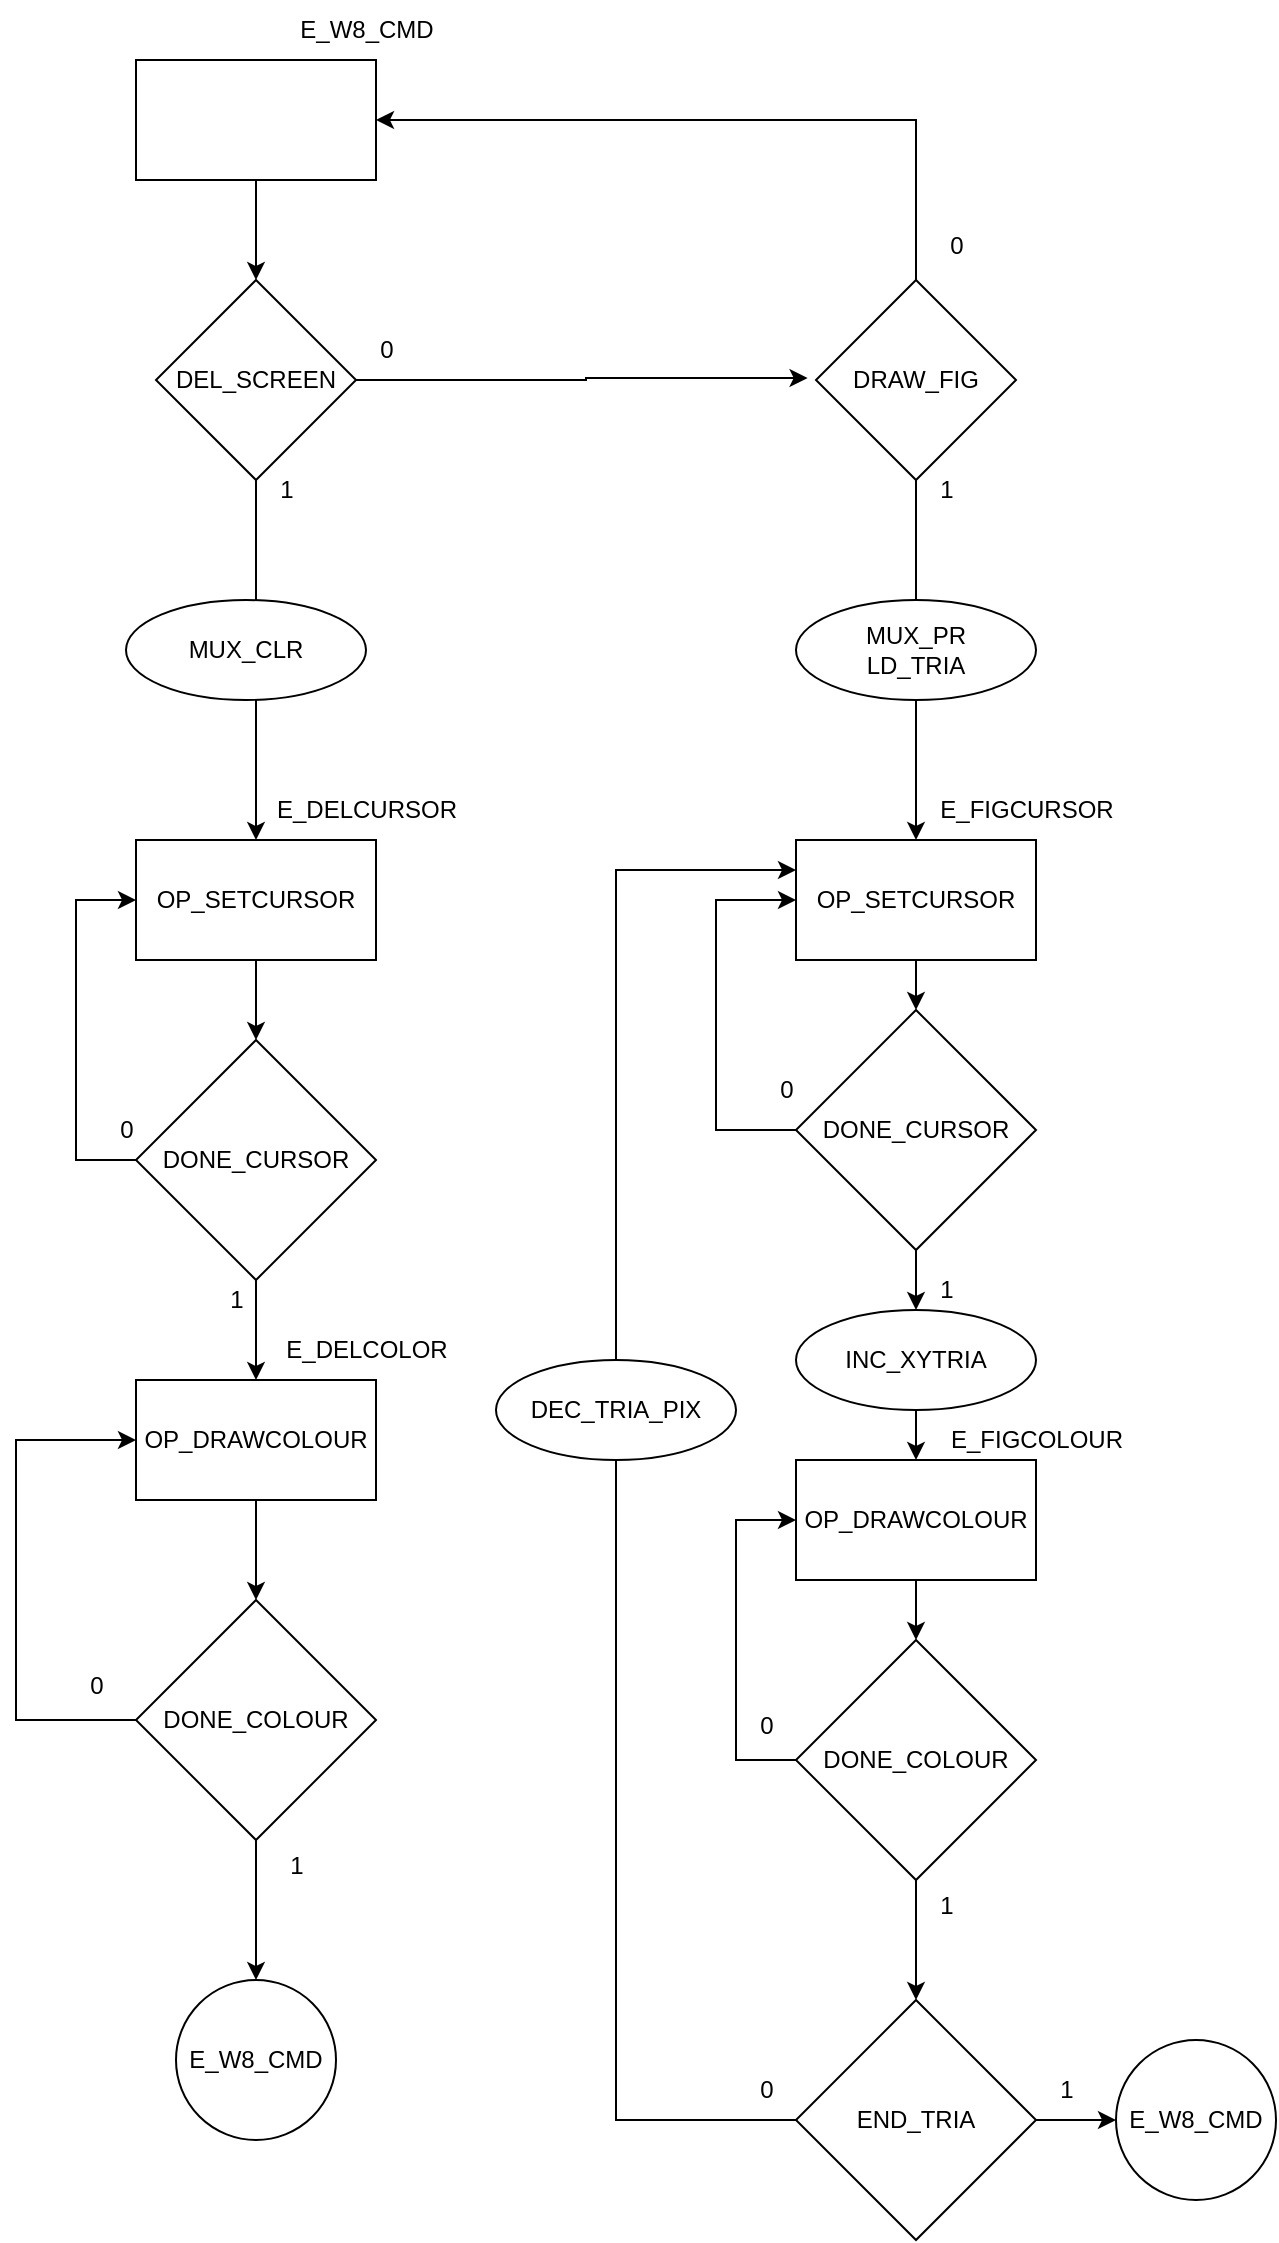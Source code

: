 <mxfile version="22.1.21" type="device">
  <diagram name="Página-1" id="Y6L9n2RA8vwU2MMcEcZ-">
    <mxGraphModel dx="1434" dy="844" grid="1" gridSize="10" guides="1" tooltips="1" connect="1" arrows="1" fold="1" page="1" pageScale="1" pageWidth="827" pageHeight="1169" math="0" shadow="0">
      <root>
        <mxCell id="0" />
        <mxCell id="1" parent="0" />
        <mxCell id="p3acEHzhMLvB9pCIP0ga-4" style="edgeStyle=orthogonalEdgeStyle;rounded=0;orthogonalLoop=1;jettySize=auto;html=1;entryX=0.5;entryY=0;entryDx=0;entryDy=0;" parent="1" source="p3acEHzhMLvB9pCIP0ga-1" target="p3acEHzhMLvB9pCIP0ga-3" edge="1">
          <mxGeometry relative="1" as="geometry" />
        </mxCell>
        <mxCell id="p3acEHzhMLvB9pCIP0ga-1" value="" style="rounded=0;whiteSpace=wrap;html=1;" parent="1" vertex="1">
          <mxGeometry x="140" y="110" width="120" height="60" as="geometry" />
        </mxCell>
        <mxCell id="p3acEHzhMLvB9pCIP0ga-2" value="E_W8_CMD" style="text;html=1;align=center;verticalAlign=middle;resizable=0;points=[];autosize=1;strokeColor=none;fillColor=none;" parent="1" vertex="1">
          <mxGeometry x="210" y="80" width="90" height="30" as="geometry" />
        </mxCell>
        <mxCell id="p3acEHzhMLvB9pCIP0ga-29" style="edgeStyle=orthogonalEdgeStyle;rounded=0;orthogonalLoop=1;jettySize=auto;html=1;" parent="1" source="p3acEHzhMLvB9pCIP0ga-3" target="p3acEHzhMLvB9pCIP0ga-8" edge="1">
          <mxGeometry relative="1" as="geometry" />
        </mxCell>
        <mxCell id="p3acEHzhMLvB9pCIP0ga-3" value="DEL_SCREEN" style="rhombus;whiteSpace=wrap;html=1;" parent="1" vertex="1">
          <mxGeometry x="150" y="220" width="100" height="100" as="geometry" />
        </mxCell>
        <mxCell id="p3acEHzhMLvB9pCIP0ga-6" style="edgeStyle=orthogonalEdgeStyle;rounded=0;orthogonalLoop=1;jettySize=auto;html=1;entryX=1;entryY=0.5;entryDx=0;entryDy=0;" parent="1" source="p3acEHzhMLvB9pCIP0ga-5" target="p3acEHzhMLvB9pCIP0ga-1" edge="1">
          <mxGeometry relative="1" as="geometry">
            <Array as="points">
              <mxPoint x="530" y="140" />
            </Array>
          </mxGeometry>
        </mxCell>
        <mxCell id="p3acEHzhMLvB9pCIP0ga-34" style="edgeStyle=orthogonalEdgeStyle;rounded=0;orthogonalLoop=1;jettySize=auto;html=1;" parent="1" source="p3acEHzhMLvB9pCIP0ga-5" target="p3acEHzhMLvB9pCIP0ga-32" edge="1">
          <mxGeometry relative="1" as="geometry" />
        </mxCell>
        <mxCell id="p3acEHzhMLvB9pCIP0ga-5" value="DRAW_FIG" style="rhombus;whiteSpace=wrap;html=1;" parent="1" vertex="1">
          <mxGeometry x="480" y="220" width="100" height="100" as="geometry" />
        </mxCell>
        <mxCell id="p3acEHzhMLvB9pCIP0ga-7" style="edgeStyle=orthogonalEdgeStyle;rounded=0;orthogonalLoop=1;jettySize=auto;html=1;entryX=-0.042;entryY=0.49;entryDx=0;entryDy=0;entryPerimeter=0;" parent="1" source="p3acEHzhMLvB9pCIP0ga-3" target="p3acEHzhMLvB9pCIP0ga-5" edge="1">
          <mxGeometry relative="1" as="geometry" />
        </mxCell>
        <mxCell id="p3acEHzhMLvB9pCIP0ga-15" style="edgeStyle=orthogonalEdgeStyle;rounded=0;orthogonalLoop=1;jettySize=auto;html=1;entryX=0.5;entryY=0;entryDx=0;entryDy=0;" parent="1" source="p3acEHzhMLvB9pCIP0ga-8" target="p3acEHzhMLvB9pCIP0ga-13" edge="1">
          <mxGeometry relative="1" as="geometry" />
        </mxCell>
        <mxCell id="p3acEHzhMLvB9pCIP0ga-8" value="OP_SETCURSOR" style="rounded=0;whiteSpace=wrap;html=1;" parent="1" vertex="1">
          <mxGeometry x="140" y="500" width="120" height="60" as="geometry" />
        </mxCell>
        <mxCell id="p3acEHzhMLvB9pCIP0ga-9" value="E_DELCURSOR" style="text;html=1;align=center;verticalAlign=middle;resizable=0;points=[];autosize=1;strokeColor=none;fillColor=none;" parent="1" vertex="1">
          <mxGeometry x="200" y="470" width="110" height="30" as="geometry" />
        </mxCell>
        <mxCell id="p3acEHzhMLvB9pCIP0ga-22" style="edgeStyle=orthogonalEdgeStyle;rounded=0;orthogonalLoop=1;jettySize=auto;html=1;entryX=0.5;entryY=0;entryDx=0;entryDy=0;" parent="1" source="p3acEHzhMLvB9pCIP0ga-10" target="p3acEHzhMLvB9pCIP0ga-21" edge="1">
          <mxGeometry relative="1" as="geometry" />
        </mxCell>
        <mxCell id="p3acEHzhMLvB9pCIP0ga-10" value="OP_DRAWCOLOUR" style="rounded=0;whiteSpace=wrap;html=1;" parent="1" vertex="1">
          <mxGeometry x="140" y="770" width="120" height="60" as="geometry" />
        </mxCell>
        <mxCell id="p3acEHzhMLvB9pCIP0ga-11" value="E_DELCOLOR" style="text;html=1;align=center;verticalAlign=middle;resizable=0;points=[];autosize=1;strokeColor=none;fillColor=none;" parent="1" vertex="1">
          <mxGeometry x="205" y="740" width="100" height="30" as="geometry" />
        </mxCell>
        <mxCell id="p3acEHzhMLvB9pCIP0ga-16" style="edgeStyle=orthogonalEdgeStyle;rounded=0;orthogonalLoop=1;jettySize=auto;html=1;entryX=0;entryY=0.5;entryDx=0;entryDy=0;" parent="1" source="p3acEHzhMLvB9pCIP0ga-13" target="p3acEHzhMLvB9pCIP0ga-8" edge="1">
          <mxGeometry relative="1" as="geometry">
            <Array as="points">
              <mxPoint x="110" y="660" />
              <mxPoint x="110" y="530" />
            </Array>
          </mxGeometry>
        </mxCell>
        <mxCell id="p3acEHzhMLvB9pCIP0ga-19" style="edgeStyle=orthogonalEdgeStyle;rounded=0;orthogonalLoop=1;jettySize=auto;html=1;" parent="1" source="p3acEHzhMLvB9pCIP0ga-13" target="p3acEHzhMLvB9pCIP0ga-10" edge="1">
          <mxGeometry relative="1" as="geometry" />
        </mxCell>
        <mxCell id="p3acEHzhMLvB9pCIP0ga-13" value="DONE_CURSOR" style="rhombus;whiteSpace=wrap;html=1;" parent="1" vertex="1">
          <mxGeometry x="140" y="600" width="120" height="120" as="geometry" />
        </mxCell>
        <mxCell id="p3acEHzhMLvB9pCIP0ga-18" value="0" style="text;html=1;align=center;verticalAlign=middle;resizable=0;points=[];autosize=1;strokeColor=none;fillColor=none;" parent="1" vertex="1">
          <mxGeometry x="120" y="630" width="30" height="30" as="geometry" />
        </mxCell>
        <mxCell id="p3acEHzhMLvB9pCIP0ga-20" value="1" style="text;html=1;align=center;verticalAlign=middle;resizable=0;points=[];autosize=1;strokeColor=none;fillColor=none;" parent="1" vertex="1">
          <mxGeometry x="175" y="715" width="30" height="30" as="geometry" />
        </mxCell>
        <mxCell id="p3acEHzhMLvB9pCIP0ga-23" style="edgeStyle=orthogonalEdgeStyle;rounded=0;orthogonalLoop=1;jettySize=auto;html=1;entryX=0;entryY=0.5;entryDx=0;entryDy=0;" parent="1" source="p3acEHzhMLvB9pCIP0ga-21" target="p3acEHzhMLvB9pCIP0ga-10" edge="1">
          <mxGeometry relative="1" as="geometry">
            <Array as="points">
              <mxPoint x="80" y="940" />
              <mxPoint x="80" y="800" />
            </Array>
          </mxGeometry>
        </mxCell>
        <mxCell id="p3acEHzhMLvB9pCIP0ga-25" style="edgeStyle=orthogonalEdgeStyle;rounded=0;orthogonalLoop=1;jettySize=auto;html=1;" parent="1" source="p3acEHzhMLvB9pCIP0ga-21" edge="1">
          <mxGeometry relative="1" as="geometry">
            <mxPoint x="200" y="1070" as="targetPoint" />
          </mxGeometry>
        </mxCell>
        <mxCell id="p3acEHzhMLvB9pCIP0ga-21" value="DONE_COLOUR" style="rhombus;whiteSpace=wrap;html=1;" parent="1" vertex="1">
          <mxGeometry x="140" y="880" width="120" height="120" as="geometry" />
        </mxCell>
        <mxCell id="p3acEHzhMLvB9pCIP0ga-24" value="0" style="text;html=1;align=center;verticalAlign=middle;resizable=0;points=[];autosize=1;strokeColor=none;fillColor=none;" parent="1" vertex="1">
          <mxGeometry x="105" y="908" width="30" height="30" as="geometry" />
        </mxCell>
        <mxCell id="p3acEHzhMLvB9pCIP0ga-26" value="E_W8_CMD" style="ellipse;whiteSpace=wrap;html=1;aspect=fixed;" parent="1" vertex="1">
          <mxGeometry x="160" y="1070" width="80" height="80" as="geometry" />
        </mxCell>
        <mxCell id="p3acEHzhMLvB9pCIP0ga-27" value="MUX_CLR" style="ellipse;whiteSpace=wrap;html=1;" parent="1" vertex="1">
          <mxGeometry x="135" y="380" width="120" height="50" as="geometry" />
        </mxCell>
        <mxCell id="p3acEHzhMLvB9pCIP0ga-31" value="MUX_PR&lt;br&gt;LD_TRIA" style="ellipse;whiteSpace=wrap;html=1;" parent="1" vertex="1">
          <mxGeometry x="470" y="380" width="120" height="50" as="geometry" />
        </mxCell>
        <mxCell id="p3acEHzhMLvB9pCIP0ga-38" style="edgeStyle=orthogonalEdgeStyle;rounded=0;orthogonalLoop=1;jettySize=auto;html=1;" parent="1" source="p3acEHzhMLvB9pCIP0ga-32" target="p3acEHzhMLvB9pCIP0ga-35" edge="1">
          <mxGeometry relative="1" as="geometry" />
        </mxCell>
        <mxCell id="p3acEHzhMLvB9pCIP0ga-32" value="OP_SETCURSOR" style="rounded=0;whiteSpace=wrap;html=1;" parent="1" vertex="1">
          <mxGeometry x="470" y="500" width="120" height="60" as="geometry" />
        </mxCell>
        <mxCell id="p3acEHzhMLvB9pCIP0ga-33" value="E_FIGCURSOR" style="text;html=1;align=center;verticalAlign=middle;resizable=0;points=[];autosize=1;strokeColor=none;fillColor=none;" parent="1" vertex="1">
          <mxGeometry x="530" y="470" width="110" height="30" as="geometry" />
        </mxCell>
        <mxCell id="p3acEHzhMLvB9pCIP0ga-36" style="edgeStyle=orthogonalEdgeStyle;rounded=0;orthogonalLoop=1;jettySize=auto;html=1;entryX=0;entryY=0.5;entryDx=0;entryDy=0;" parent="1" source="p3acEHzhMLvB9pCIP0ga-35" target="p3acEHzhMLvB9pCIP0ga-32" edge="1">
          <mxGeometry relative="1" as="geometry">
            <Array as="points">
              <mxPoint x="430" y="645" />
              <mxPoint x="430" y="530" />
            </Array>
          </mxGeometry>
        </mxCell>
        <mxCell id="p3acEHzhMLvB9pCIP0ga-41" style="edgeStyle=orthogonalEdgeStyle;rounded=0;orthogonalLoop=1;jettySize=auto;html=1;" parent="1" source="p3acEHzhMLvB9pCIP0ga-62" target="p3acEHzhMLvB9pCIP0ga-39" edge="1">
          <mxGeometry relative="1" as="geometry" />
        </mxCell>
        <mxCell id="p3acEHzhMLvB9pCIP0ga-35" value="DONE_CURSOR" style="rhombus;whiteSpace=wrap;html=1;" parent="1" vertex="1">
          <mxGeometry x="470" y="585" width="120" height="120" as="geometry" />
        </mxCell>
        <mxCell id="p3acEHzhMLvB9pCIP0ga-37" value="0" style="text;html=1;align=center;verticalAlign=middle;resizable=0;points=[];autosize=1;strokeColor=none;fillColor=none;" parent="1" vertex="1">
          <mxGeometry x="450" y="610" width="30" height="30" as="geometry" />
        </mxCell>
        <mxCell id="p3acEHzhMLvB9pCIP0ga-44" style="edgeStyle=orthogonalEdgeStyle;rounded=0;orthogonalLoop=1;jettySize=auto;html=1;entryX=0.5;entryY=0;entryDx=0;entryDy=0;" parent="1" source="p3acEHzhMLvB9pCIP0ga-39" target="p3acEHzhMLvB9pCIP0ga-43" edge="1">
          <mxGeometry relative="1" as="geometry" />
        </mxCell>
        <mxCell id="p3acEHzhMLvB9pCIP0ga-39" value="OP_DRAWCOLOUR" style="rounded=0;whiteSpace=wrap;html=1;" parent="1" vertex="1">
          <mxGeometry x="470" y="810" width="120" height="60" as="geometry" />
        </mxCell>
        <mxCell id="p3acEHzhMLvB9pCIP0ga-40" value="E_FIGCOLOUR" style="text;html=1;align=center;verticalAlign=middle;resizable=0;points=[];autosize=1;strokeColor=none;fillColor=none;" parent="1" vertex="1">
          <mxGeometry x="535" y="785" width="110" height="30" as="geometry" />
        </mxCell>
        <mxCell id="p3acEHzhMLvB9pCIP0ga-42" value="1" style="text;html=1;align=center;verticalAlign=middle;resizable=0;points=[];autosize=1;strokeColor=none;fillColor=none;" parent="1" vertex="1">
          <mxGeometry x="530" y="710" width="30" height="30" as="geometry" />
        </mxCell>
        <mxCell id="p3acEHzhMLvB9pCIP0ga-45" style="edgeStyle=orthogonalEdgeStyle;rounded=0;orthogonalLoop=1;jettySize=auto;html=1;entryX=0;entryY=0.5;entryDx=0;entryDy=0;" parent="1" source="p3acEHzhMLvB9pCIP0ga-43" target="p3acEHzhMLvB9pCIP0ga-39" edge="1">
          <mxGeometry relative="1" as="geometry">
            <Array as="points">
              <mxPoint x="440" y="960" />
              <mxPoint x="440" y="840" />
            </Array>
          </mxGeometry>
        </mxCell>
        <mxCell id="p3acEHzhMLvB9pCIP0ga-47" style="edgeStyle=orthogonalEdgeStyle;rounded=0;orthogonalLoop=1;jettySize=auto;html=1;" parent="1" source="p3acEHzhMLvB9pCIP0ga-43" edge="1">
          <mxGeometry relative="1" as="geometry">
            <mxPoint x="530" y="1080" as="targetPoint" />
          </mxGeometry>
        </mxCell>
        <mxCell id="p3acEHzhMLvB9pCIP0ga-43" value="DONE_COLOUR" style="rhombus;whiteSpace=wrap;html=1;" parent="1" vertex="1">
          <mxGeometry x="470" y="900" width="120" height="120" as="geometry" />
        </mxCell>
        <mxCell id="p3acEHzhMLvB9pCIP0ga-46" value="0" style="text;html=1;align=center;verticalAlign=middle;resizable=0;points=[];autosize=1;strokeColor=none;fillColor=none;" parent="1" vertex="1">
          <mxGeometry x="440" y="928" width="30" height="30" as="geometry" />
        </mxCell>
        <mxCell id="p3acEHzhMLvB9pCIP0ga-49" style="edgeStyle=orthogonalEdgeStyle;rounded=0;orthogonalLoop=1;jettySize=auto;html=1;entryX=0;entryY=0.25;entryDx=0;entryDy=0;" parent="1" source="p3acEHzhMLvB9pCIP0ga-48" target="p3acEHzhMLvB9pCIP0ga-32" edge="1">
          <mxGeometry relative="1" as="geometry">
            <Array as="points">
              <mxPoint x="380" y="1140" />
              <mxPoint x="380" y="515" />
            </Array>
          </mxGeometry>
        </mxCell>
        <mxCell id="p3acEHzhMLvB9pCIP0ga-52" style="edgeStyle=orthogonalEdgeStyle;rounded=0;orthogonalLoop=1;jettySize=auto;html=1;entryX=0;entryY=0.5;entryDx=0;entryDy=0;" parent="1" source="p3acEHzhMLvB9pCIP0ga-48" target="p3acEHzhMLvB9pCIP0ga-51" edge="1">
          <mxGeometry relative="1" as="geometry" />
        </mxCell>
        <mxCell id="p3acEHzhMLvB9pCIP0ga-48" value="END_TRIA" style="rhombus;whiteSpace=wrap;html=1;" parent="1" vertex="1">
          <mxGeometry x="470" y="1080" width="120" height="120" as="geometry" />
        </mxCell>
        <mxCell id="p3acEHzhMLvB9pCIP0ga-50" value="0" style="text;html=1;align=center;verticalAlign=middle;resizable=0;points=[];autosize=1;strokeColor=none;fillColor=none;" parent="1" vertex="1">
          <mxGeometry x="440" y="1110" width="30" height="30" as="geometry" />
        </mxCell>
        <mxCell id="p3acEHzhMLvB9pCIP0ga-51" value="E_W8_CMD" style="ellipse;whiteSpace=wrap;html=1;aspect=fixed;" parent="1" vertex="1">
          <mxGeometry x="630" y="1100" width="80" height="80" as="geometry" />
        </mxCell>
        <mxCell id="p3acEHzhMLvB9pCIP0ga-53" value="1" style="text;html=1;align=center;verticalAlign=middle;resizable=0;points=[];autosize=1;strokeColor=none;fillColor=none;" parent="1" vertex="1">
          <mxGeometry x="590" y="1110" width="30" height="30" as="geometry" />
        </mxCell>
        <mxCell id="p3acEHzhMLvB9pCIP0ga-54" value="1" style="text;html=1;align=center;verticalAlign=middle;resizable=0;points=[];autosize=1;strokeColor=none;fillColor=none;" parent="1" vertex="1">
          <mxGeometry x="530" y="1018" width="30" height="30" as="geometry" />
        </mxCell>
        <mxCell id="p3acEHzhMLvB9pCIP0ga-55" value="0" style="text;html=1;align=center;verticalAlign=middle;resizable=0;points=[];autosize=1;strokeColor=none;fillColor=none;" parent="1" vertex="1">
          <mxGeometry x="250" y="240" width="30" height="30" as="geometry" />
        </mxCell>
        <mxCell id="p3acEHzhMLvB9pCIP0ga-56" value="0" style="text;html=1;align=center;verticalAlign=middle;resizable=0;points=[];autosize=1;strokeColor=none;fillColor=none;" parent="1" vertex="1">
          <mxGeometry x="535" y="188" width="30" height="30" as="geometry" />
        </mxCell>
        <mxCell id="p3acEHzhMLvB9pCIP0ga-57" value="1" style="text;html=1;align=center;verticalAlign=middle;resizable=0;points=[];autosize=1;strokeColor=none;fillColor=none;" parent="1" vertex="1">
          <mxGeometry x="530" y="310" width="30" height="30" as="geometry" />
        </mxCell>
        <mxCell id="p3acEHzhMLvB9pCIP0ga-58" value="1" style="text;html=1;align=center;verticalAlign=middle;resizable=0;points=[];autosize=1;strokeColor=none;fillColor=none;" parent="1" vertex="1">
          <mxGeometry x="200" y="310" width="30" height="30" as="geometry" />
        </mxCell>
        <mxCell id="p3acEHzhMLvB9pCIP0ga-59" value="DEC_TRIA_PIX" style="ellipse;whiteSpace=wrap;html=1;" parent="1" vertex="1">
          <mxGeometry x="320" y="760" width="120" height="50" as="geometry" />
        </mxCell>
        <mxCell id="p3acEHzhMLvB9pCIP0ga-63" value="" style="edgeStyle=orthogonalEdgeStyle;rounded=0;orthogonalLoop=1;jettySize=auto;html=1;" parent="1" source="p3acEHzhMLvB9pCIP0ga-35" target="p3acEHzhMLvB9pCIP0ga-62" edge="1">
          <mxGeometry relative="1" as="geometry">
            <mxPoint x="530" y="705" as="sourcePoint" />
            <mxPoint x="530" y="810" as="targetPoint" />
          </mxGeometry>
        </mxCell>
        <mxCell id="p3acEHzhMLvB9pCIP0ga-62" value="INC_XYTRIA" style="ellipse;whiteSpace=wrap;html=1;" parent="1" vertex="1">
          <mxGeometry x="470" y="735" width="120" height="50" as="geometry" />
        </mxCell>
        <mxCell id="W1QrKqHfw874j2ITa_pN-1" value="1" style="text;html=1;align=center;verticalAlign=middle;resizable=0;points=[];autosize=1;strokeColor=none;fillColor=none;" vertex="1" parent="1">
          <mxGeometry x="205" y="998" width="30" height="30" as="geometry" />
        </mxCell>
      </root>
    </mxGraphModel>
  </diagram>
</mxfile>
